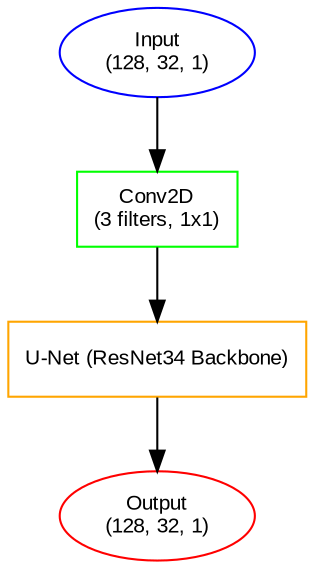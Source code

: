 digraph Model {
    rankdir=TB;  // Top-to-bottom layout
    node [shape=box, fontname="Arial", fontsize=10];

    // Input Layer
    Input [label="Input\n(128, 32, 1)", shape=ellipse, color=blue];

    // Conv2D Layer
    Conv2D [label="Conv2D\n(3 filters, 1x1)", shape=box, color=green];

    // U-Net Backbone
    UNet [label="U-Net (ResNet34 Backbone)", shape=box, color=orange];

    // Output Layer
    Output [label="Output\n(128, 32, 1)", shape=ellipse, color=red];

    // Connections
    Input -> Conv2D;
    Conv2D -> UNet;
    UNet -> Output;
}